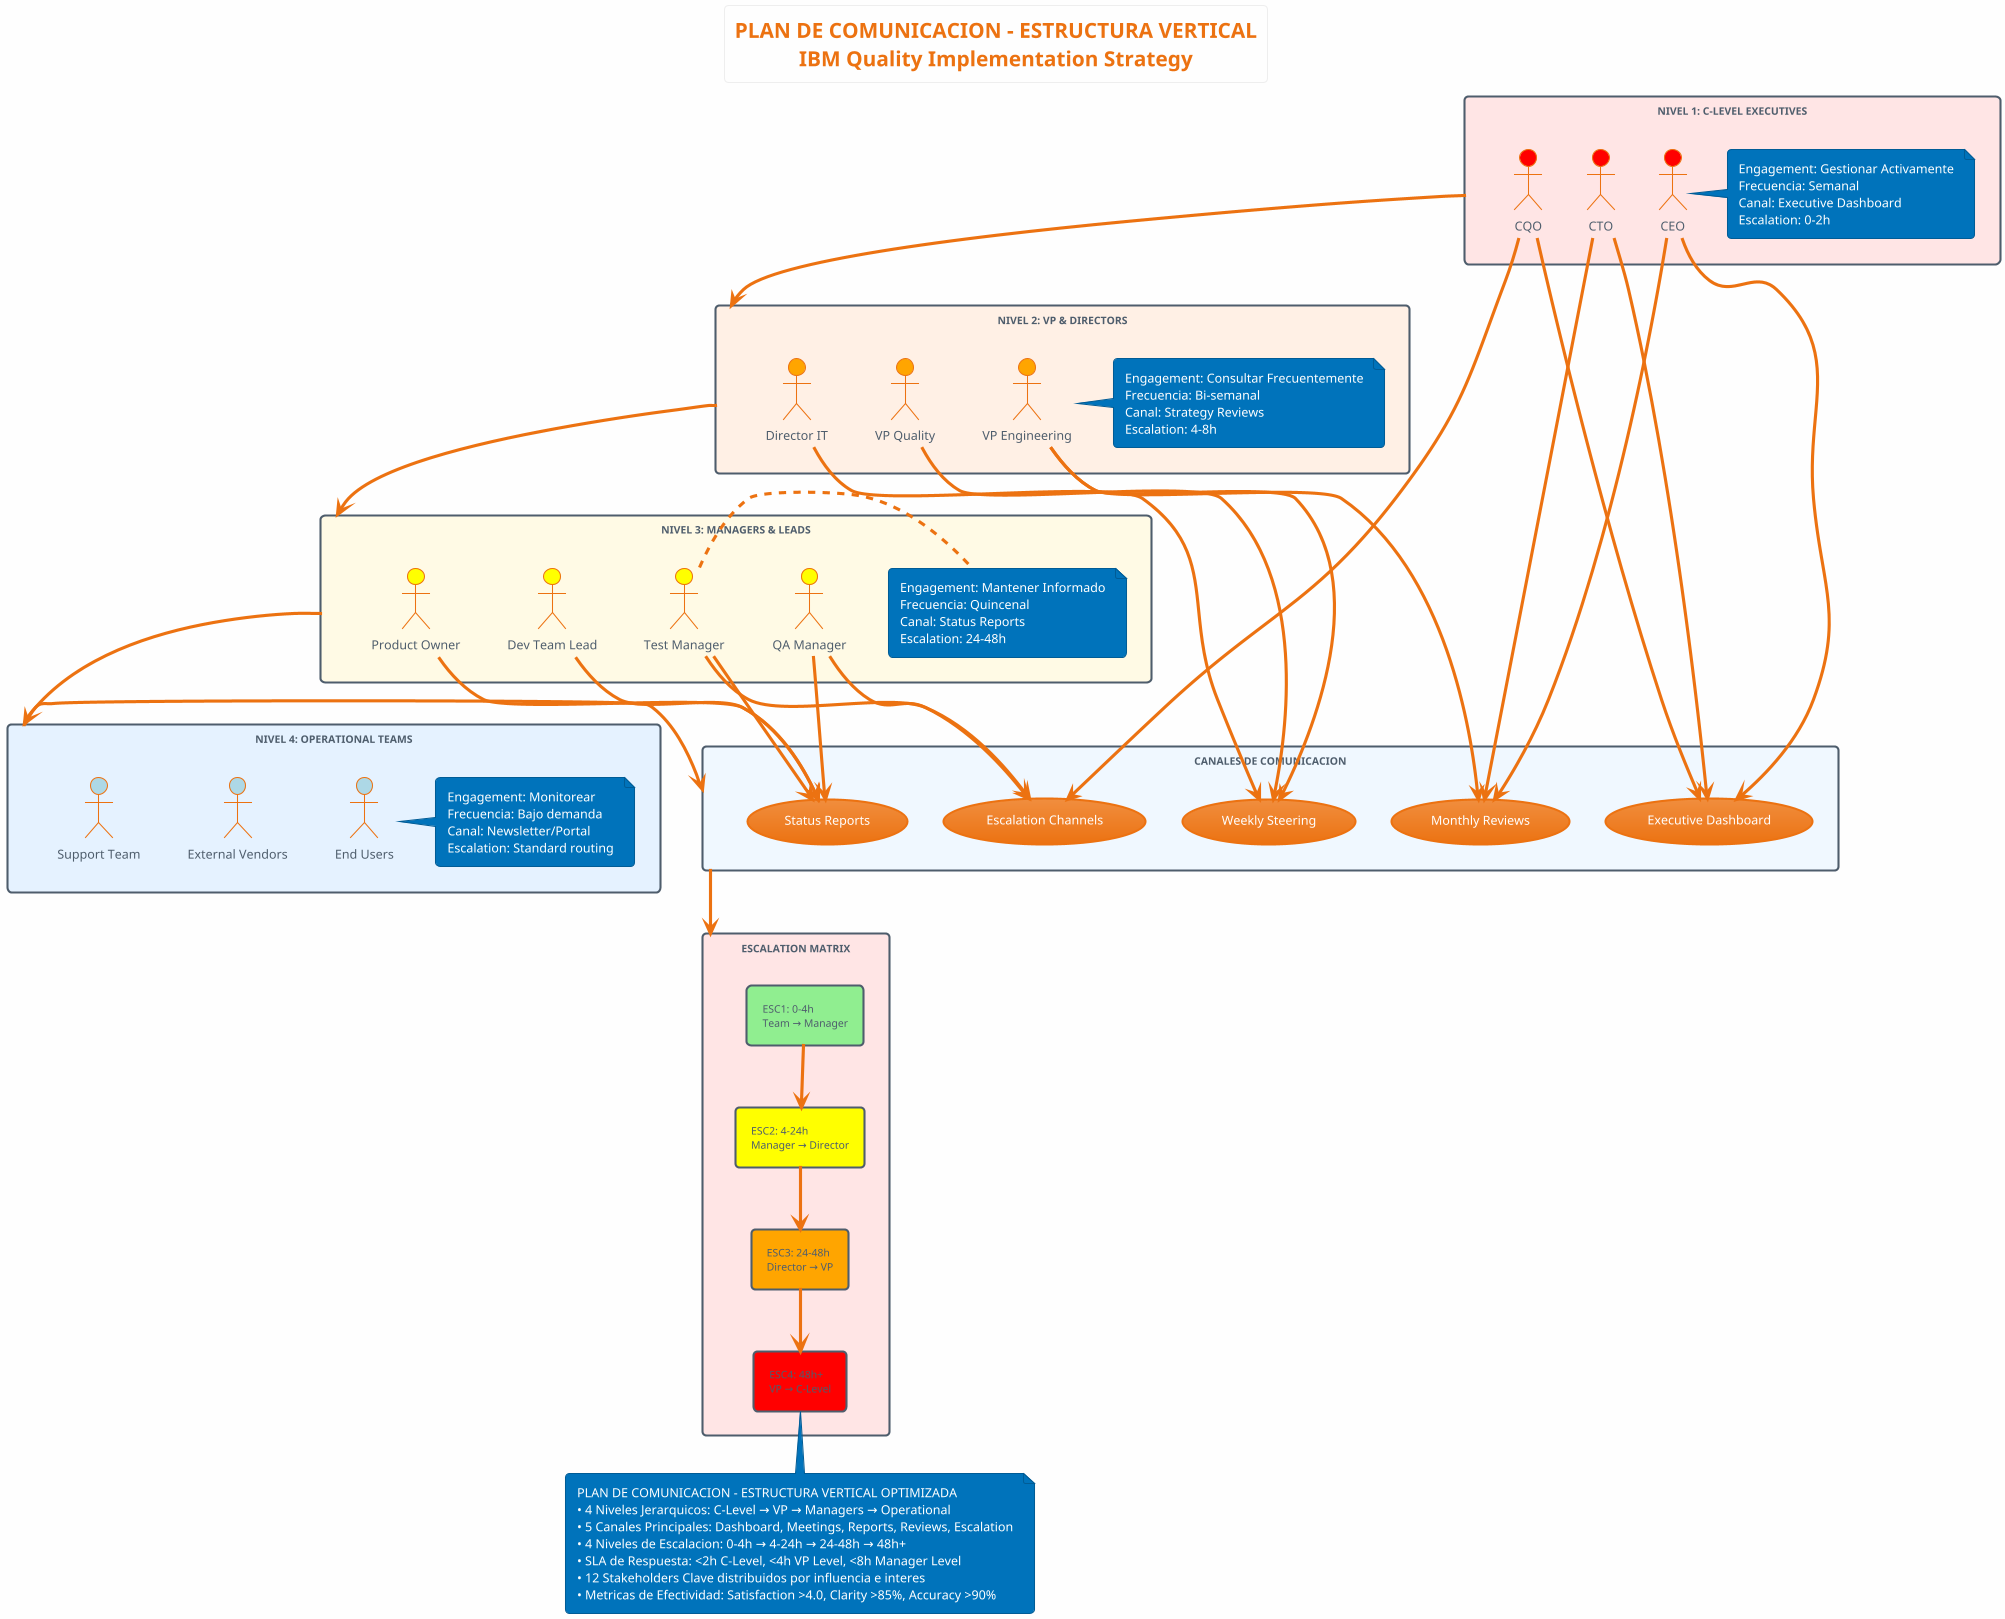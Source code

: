 @startuml plan-comunicacion-vertical
!theme aws-orange
top to bottom direction

title PLAN DE COMUNICACION - ESTRUCTURA VERTICAL\nIBM Quality Implementation Strategy

skinparam backgroundColor #FEFEFE
skinparam rectangleFontSize 10

rectangle "NIVEL 1: C-LEVEL EXECUTIVES" as NIVEL1 #FFE5E5 {
  actor CEO #red
  actor CTO #red  
  actor CQO #red
  
  note right of CEO
    Engagement: Gestionar Activamente
    Frecuencia: Semanal
    Canal: Executive Dashboard
    Escalation: 0-2h
  end note
}

rectangle "NIVEL 2: VP & DIRECTORS" as NIVEL2 #FFF0E5 {
  actor "VP Engineering" as VPE #orange
  actor "VP Quality" as VPQ #orange
  actor "Director IT" as DIT #orange
  
  note right of VPE
    Engagement: Consultar Frecuentemente
    Frecuencia: Bi-semanal
    Canal: Strategy Reviews
    Escalation: 4-8h
  end note
}

rectangle "NIVEL 3: MANAGERS & LEADS" as NIVEL3 #FFFAE5 {
  actor "Test Manager" as TM #yellow
  actor "QA Manager" as QM #yellow
  actor "Dev Team Lead" as DTL #yellow
  actor "Product Owner" as PO #yellow
  
  note right of TM
    Engagement: Mantener Informado
    Frecuencia: Quincenal
    Canal: Status Reports
    Escalation: 24-48h
  end note
}

rectangle "NIVEL 4: OPERATIONAL TEAMS" as NIVEL4 #E5F2FF {
  actor "End Users" as EU #lightblue
  actor "External Vendors" as EV #lightblue
  actor "Support Team" as ST #lightblue
  
  note right of EU
    Engagement: Monitorear
    Frecuencia: Bajo demanda
    Canal: Newsletter/Portal
    Escalation: Standard routing
  end note
}

rectangle "CANALES DE COMUNICACION" as CANALES #F0F8FF {
  usecase "Executive Dashboard" as ED
  usecase "Weekly Steering" as WSC
  usecase "Status Reports" as SR  
  usecase "Monthly Reviews" as MR
  usecase "Escalation Channels" as IE
}

rectangle "ESCALATION MATRIX" as ESCALACION #FFE5E5 {
  rectangle "ESC1: 0-4h\nTeam → Manager" as ESC1 #lightgreen
  rectangle "ESC2: 4-24h\nManager → Director" as ESC2 #yellow
  rectangle "ESC3: 24-48h\nDirector → VP" as ESC3 #orange  
  rectangle "ESC4: 48h+\nVP → C-Level" as ESC4 #red
}

' Flujo vertical
NIVEL1 --> NIVEL2
NIVEL2 --> NIVEL3
NIVEL3 --> NIVEL4
NIVEL4 --> CANALES
CANALES --> ESCALACION

' Conexiones de comunicación
CEO --> ED
CTO --> ED
CQO --> ED

VPE --> WSC
VPQ --> WSC
DIT --> WSC

TM --> SR
QM --> SR
DTL --> SR
PO --> SR

CEO --> MR
CTO --> MR
VPE --> MR

CQO --> IE
TM --> IE
QM --> IE

' Flujo de escalación
ESC1 --> ESC2
ESC2 --> ESC3
ESC3 --> ESC4

note bottom
  PLAN DE COMUNICACION - ESTRUCTURA VERTICAL OPTIMIZADA
  • 4 Niveles Jerarquicos: C-Level → VP → Managers → Operational
  • 5 Canales Principales: Dashboard, Meetings, Reports, Reviews, Escalation
  • 4 Niveles de Escalacion: 0-4h → 4-24h → 24-48h → 48h+
  • SLA de Respuesta: <2h C-Level, <4h VP Level, <8h Manager Level
  • 12 Stakeholders Clave distribuidos por influencia e interes
  • Metricas de Efectividad: Satisfaction >4.0, Clarity >85%, Accuracy >90%
end note

@enduml
